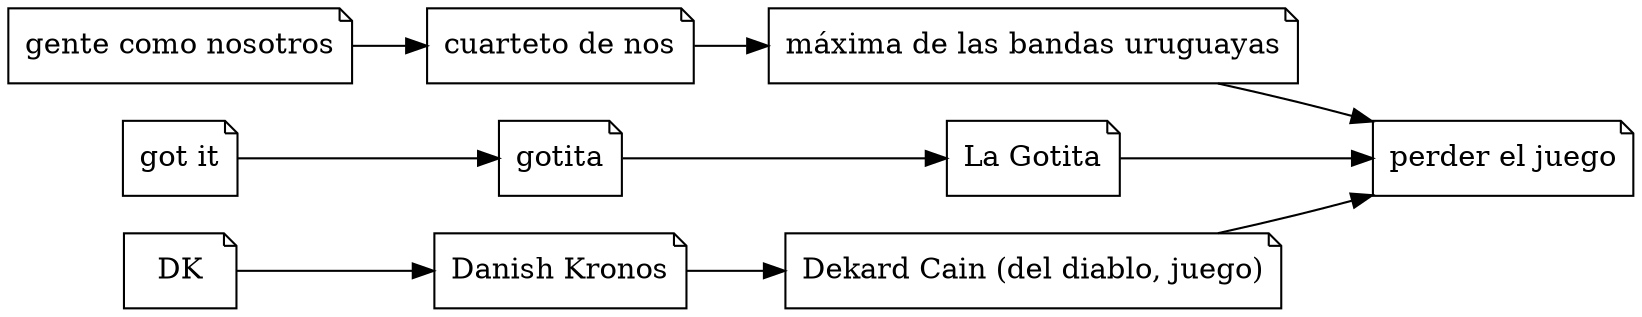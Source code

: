 digraph
{
    rankdir="LR"
    node [shape="note"]

    pej [label="perder el juego"]
    nos [label="gente como nosotros"]
    cdn [label="cuarteto de nos"]
    uru [label="máxima de las bandas uruguayas"]
    gotit [label="got it"]
    gotita [label="gotita"]
    lagotita [label="La Gotita"]

    nos -> cdn -> uru           -> pej
    gotit -> gotita -> lagotita -> pej
    "DK" -> "Danish Kronos" -> "Dekard Cain (del diablo, juego)" -> pej
}

